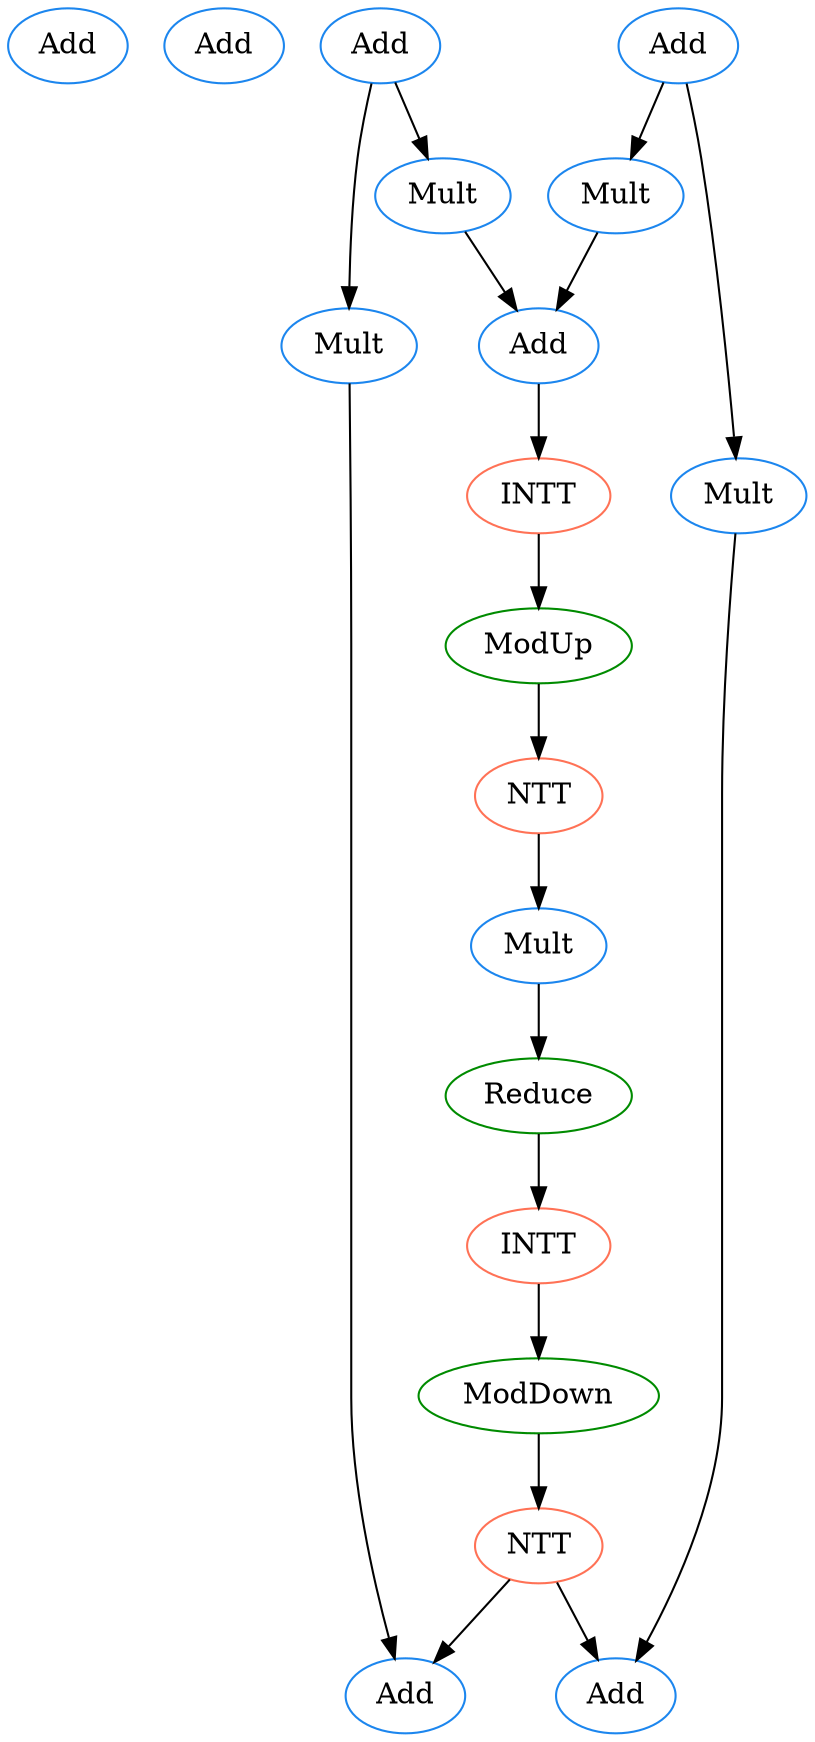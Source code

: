digraph G {
0 [color=dodgerblue2, label=Add];
1 [color=dodgerblue2, label=Add];
2 [color=dodgerblue2, label=Add];
3 [color=dodgerblue2, label=Add];
4 [color=dodgerblue2, label=Mult];
5 [color=dodgerblue2, label=Mult];
6 [color=dodgerblue2, label=Mult];
7 [color=dodgerblue2, label=Mult];
8 [color=dodgerblue2, label=Add];
9 [color=coral1, label=INTT];
10 [color=green4, label=ModUp];
11 [color=coral1, label=NTT];
12 [color=dodgerblue2, label=Mult];
13 [color=green4, label=Reduce];
14 [color=coral1, label=INTT];
15 [color=green4, label=ModDown];
16 [color=coral1, label=NTT];
17 [color=dodgerblue2, label=Add];
18 [color=dodgerblue2, label=Add];
2->4 ;
2->5 ;
3->6 ;
3->7 ;
4->17 ;
5->8 ;
6->8 ;
7->18 ;
8->9 ;
9->10 ;
10->11 ;
11->12 ;
12->13 ;
13->14 ;
14->15 ;
15->16 ;
16->17 ;
16->18 ;
}

